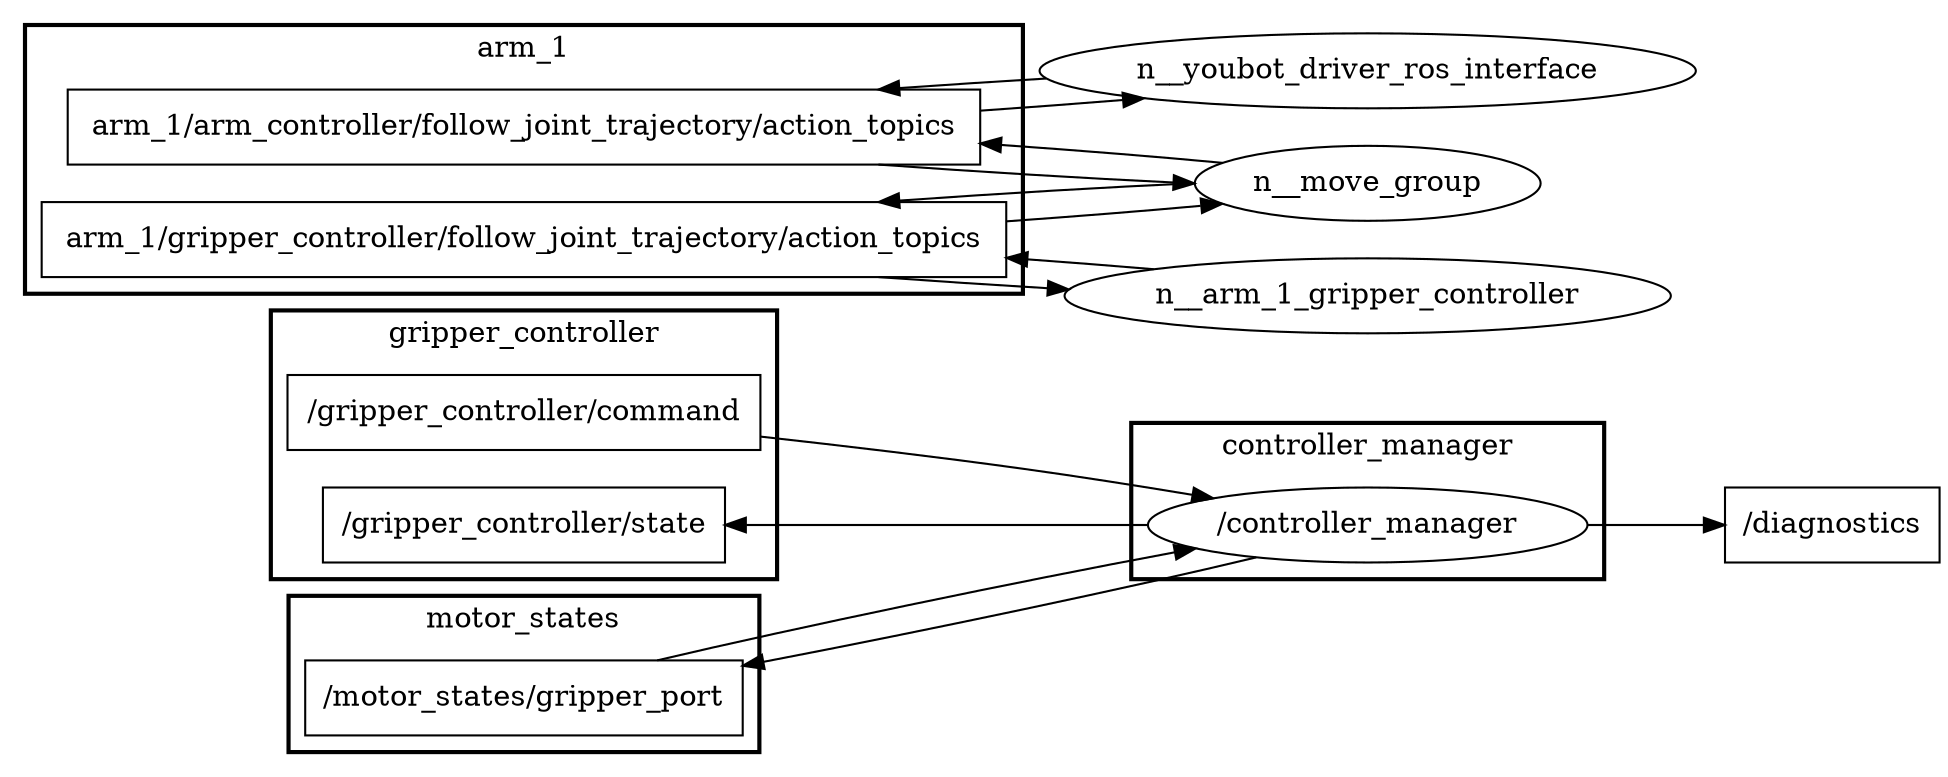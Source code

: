 digraph graphname {
	graph [bb="0,0,930,365",
		compound=True,
		rank=same,
		rankdir=LR,
		ranksep=0.2
	];
	node [label="\N"];
	subgraph cluster_gripper_controller {
		graph [bb="126,91,370,220",
			compound=True,
			label=gripper_controller,
			lheight=0.21,
			lp="248,208.5",
			lwidth=1.83,
			rank=same,
			rankdir=LR,
			ranksep=0.2,
			style=bold
		];
		t__gripper_controller_command		 [URL=topic_3A_gripper_controller_command,
			height=0.5,
			label="/gripper_controller/command",
			pos="248,171",
			shape=box,
			tooltip="topic:/gripper_controller/command",
			width=3.1528];
		t__gripper_controller_state		 [URL=topic_3A_gripper_controller_state,
			height=0.5,
			label="/gripper_controller/state",
			pos="248,117",
			shape=box,
			tooltip="topic:/gripper_controller/state",
			width=2.6806];
	}
	subgraph cluster_motor_states {
		graph [bb="135,8,361,83",
			compound=True,
			label=motor_states,
			lheight=0.21,
			lp="248,71.5",
			lwidth=1.31,
			rank=same,
			rankdir=LR,
			ranksep=0.2,
			style=bold
		];
		t__motor_states_gripper_port		 [URL=topic_3A_motor_states_gripper_port,
			height=0.5,
			label="/motor_states/gripper_port",
			pos="248,34",
			shape=box,
			tooltip="topic:/motor_states/gripper_port",
			width=2.9167];
	}
	subgraph cluster_arm_1 {
		graph [bb="8,228,488,357",
			compound=True,
			label=arm_1,
			lheight=0.21,
			lp="248,345.5",
			lwidth=0.64,
			rank=same,
			rankdir=LR,
			ranksep=0.2,
			style=bold
		];
		n__arm_1_arm_controller_follow_joint_trajectory_action_topics		 [URL=topic_3Aarm_1_arm_controller_follow_joint_trajectory_action_topics,
			height=0.5,
			label="arm_1/arm_controller/follow_joint_trajectory/action_topics",
			pos="248,308",
			shape=box,
			tooltip="topic:arm_1/arm_controller/follow_joint_trajectory/action_topics",
			width=6.0833];
		n__arm_1_gripper_controller_follow_joint_trajectory_action_topics		 [URL=topic_3Aarm_1_gripper_controller_follow_joint_trajectory_action_topics,
			height=0.5,
			label="arm_1/gripper_controller/follow_joint_trajectory/action_topics",
			pos="248,254",
			shape=box,
			tooltip="topic:arm_1/gripper_controller/follow_joint_trajectory/action_topics",
			width=6.4306];
	}
	subgraph cluster_controller_manager {
		graph [bb="540,91,768,166",
			compound=True,
			label=controller_manager,
			lheight=0.21,
			lp="654,154.5",
			lwidth=1.97,
			rank=same,
			rankdir=LR,
			ranksep=0.2,
			style=bold
		];
		n__controller_manager		 [URL=_controller_manager,
			height=0.5,
			label="/controller_manager",
			pos="654,117",
			shape=ellipse,
			tooltip="/controller_manager",
			width=2.9247];
	}
	t__gripper_controller_command -> n__controller_manager	 [penwidth=1,
		pos="e,579.61,129.81 361.61,159.44 401.57,155.03 446.84,149.69 488,144 514.53,140.33 543.36,135.8 569.4,131.51"];
	t__motor_states_gripper_port -> n__controller_manager	 [penwidth=1,
		pos="e,571.49,105.8 312.12,52.031 379.03,67.763 485.32,89.833 561.43,103.95"];
	t__diagnostics	 [URL=topic_3A_diagnostics,
		height=0.5,
		label="/diagnostics",
		pos="878,117",
		shape=box,
		tooltip="topic:/diagnostics",
		width=1.4306];
	n__move_group	 [height=0.5,
		pos="654,281",
		width=2.3109];
	n__arm_1_arm_controller_follow_joint_trajectory_action_topics -> n__move_group	 [penwidth=1,
		pos="e,570.59,280.94 418.58,289.99 467.15,286.51 518.3,283.39 560.37,281.41"];
	n__youbot_driver_ros_interface	 [height=0.5,
		pos="654,335",
		width=4.3691];
	n__arm_1_arm_controller_follow_joint_trajectory_action_topics -> n__youbot_driver_ros_interface	 [penwidth=1,
		pos="e,546.37,321.84 467.26,315.86 490.96,317.5 514.36,319.24 536.14,321"];
	n__arm_1_gripper_controller_follow_joint_trajectory_action_topics -> n__move_group	 [penwidth=1,
		pos="e,584.07,271.17 479.62,262.72 513.5,265.13 546.3,267.73 574.07,270.24"];
	n__arm_1_gripper_controller	 [height=0.5,
		pos="654,227",
		width=4.0441];
	n__arm_1_gripper_controller_follow_joint_trajectory_action_topics -> n__arm_1_gripper_controller	 [penwidth=1,
		pos="e,510.39,230.05 418.58,235.99 445.67,234.05 473.56,232.22 500.24,230.64"];
	n__controller_manager -> t__gripper_controller_state	 [penwidth=1,
		pos="e,344.74,117 548.37,117 488.91,117 414.64,117 354.95,117"];
	n__controller_manager -> t__motor_states_gripper_port	 [penwidth=1,
		pos="e,353.04,49.386 600.27,101.44 540.35,87.042 440.77,66.112 362.91,51.258"];
	n__controller_manager -> t__diagnostics	 [penwidth=1,
		pos="e,826.37,117 759.5,117 778.96,117 798.69,117 816.28,117"];
	n__move_group -> n__arm_1_arm_controller_follow_joint_trajectory_action_topics	 [penwidth=1,
		pos="e,467.26,300.14 584.13,290.83 553.87,293.68 516.44,296.67 477.68,299.41"];
	n__move_group -> n__arm_1_gripper_controller_follow_joint_trajectory_action_topics	 [penwidth=1,
		pos="e,418.58,272.01 570.59,281.06 529.57,279.24 478.27,276.2 428.78,272.73"];
	n__youbot_driver_ros_interface -> n__arm_1_arm_controller_follow_joint_trajectory_action_topics	 [penwidth=1,
		pos="e,418.58,326.01 499.94,331.34 476.68,329.96 452.5,328.39 428.73,326.73"];
	n__arm_1_gripper_controller -> n__arm_1_gripper_controller_follow_joint_trajectory_action_topics	 [penwidth=1,
		pos="e,479.62,245.28 551.13,239.76 531.96,241.37 511.19,242.99 489.81,244.54"];
}
